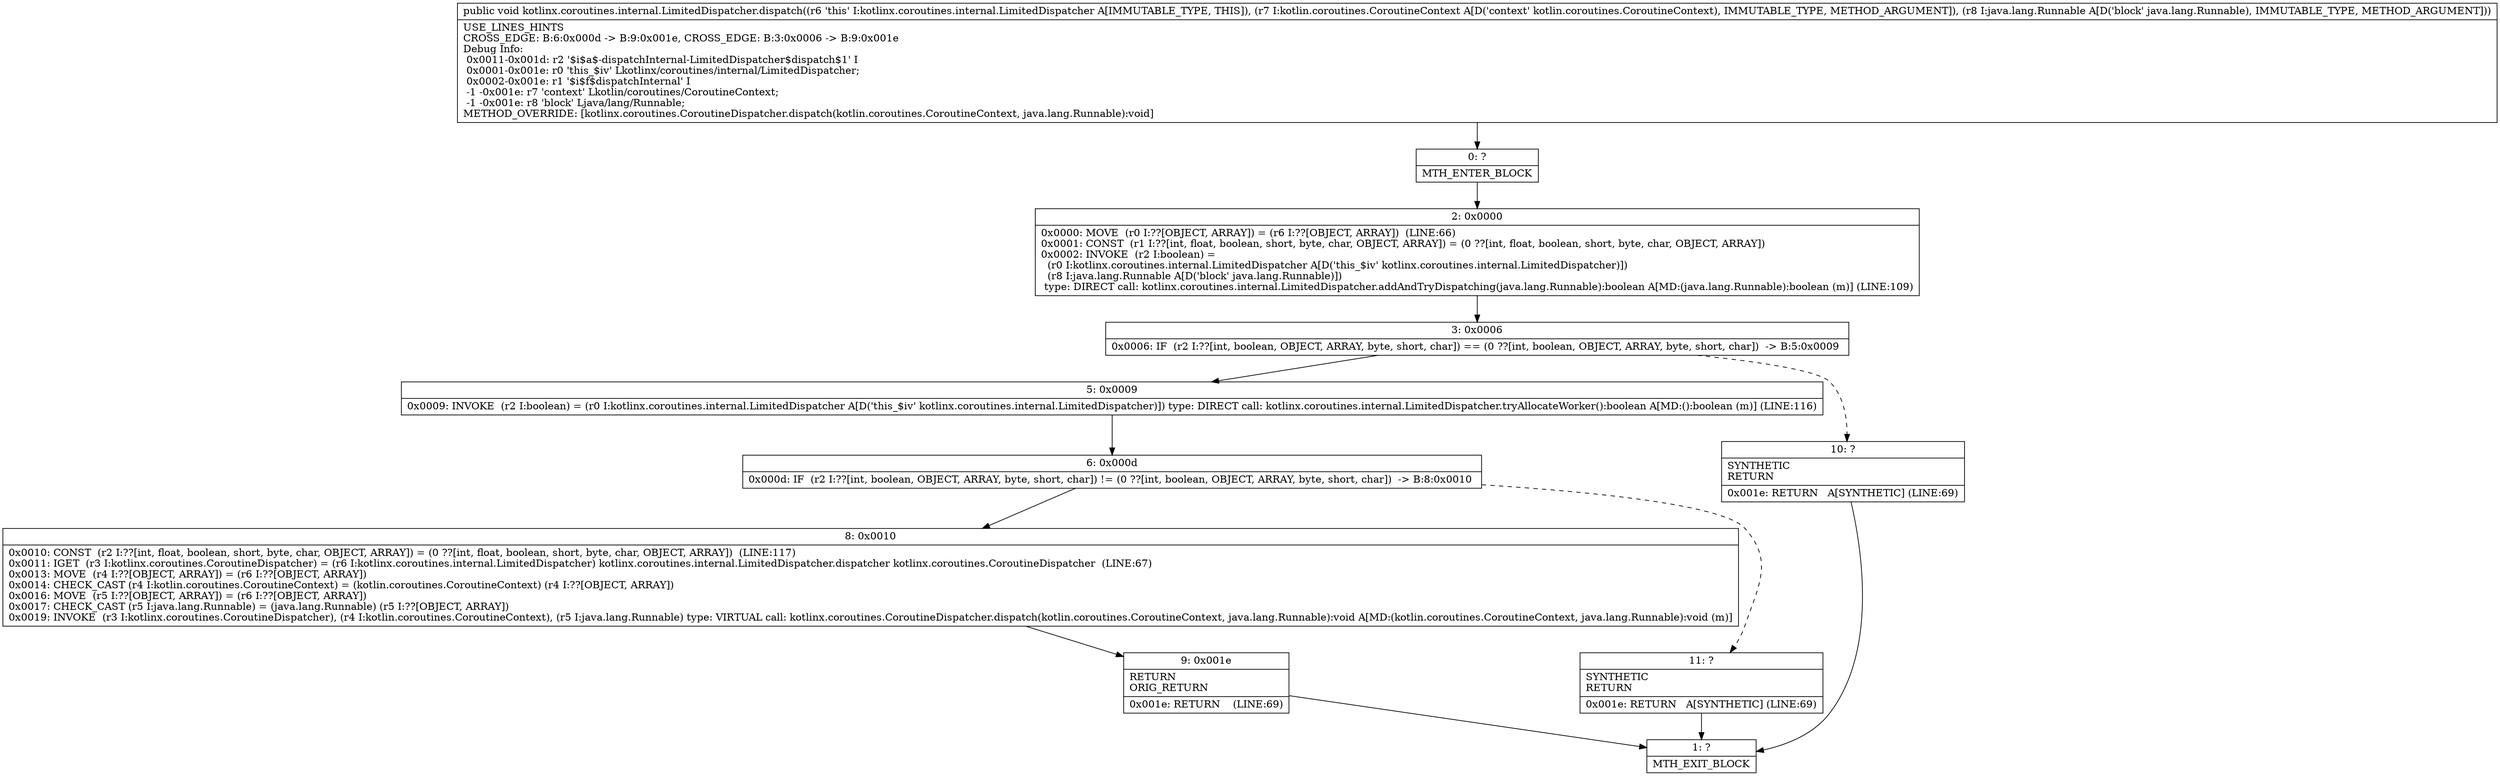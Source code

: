 digraph "CFG forkotlinx.coroutines.internal.LimitedDispatcher.dispatch(Lkotlin\/coroutines\/CoroutineContext;Ljava\/lang\/Runnable;)V" {
Node_0 [shape=record,label="{0\:\ ?|MTH_ENTER_BLOCK\l}"];
Node_2 [shape=record,label="{2\:\ 0x0000|0x0000: MOVE  (r0 I:??[OBJECT, ARRAY]) = (r6 I:??[OBJECT, ARRAY])  (LINE:66)\l0x0001: CONST  (r1 I:??[int, float, boolean, short, byte, char, OBJECT, ARRAY]) = (0 ??[int, float, boolean, short, byte, char, OBJECT, ARRAY]) \l0x0002: INVOKE  (r2 I:boolean) = \l  (r0 I:kotlinx.coroutines.internal.LimitedDispatcher A[D('this_$iv' kotlinx.coroutines.internal.LimitedDispatcher)])\l  (r8 I:java.lang.Runnable A[D('block' java.lang.Runnable)])\l type: DIRECT call: kotlinx.coroutines.internal.LimitedDispatcher.addAndTryDispatching(java.lang.Runnable):boolean A[MD:(java.lang.Runnable):boolean (m)] (LINE:109)\l}"];
Node_3 [shape=record,label="{3\:\ 0x0006|0x0006: IF  (r2 I:??[int, boolean, OBJECT, ARRAY, byte, short, char]) == (0 ??[int, boolean, OBJECT, ARRAY, byte, short, char])  \-\> B:5:0x0009 \l}"];
Node_5 [shape=record,label="{5\:\ 0x0009|0x0009: INVOKE  (r2 I:boolean) = (r0 I:kotlinx.coroutines.internal.LimitedDispatcher A[D('this_$iv' kotlinx.coroutines.internal.LimitedDispatcher)]) type: DIRECT call: kotlinx.coroutines.internal.LimitedDispatcher.tryAllocateWorker():boolean A[MD:():boolean (m)] (LINE:116)\l}"];
Node_6 [shape=record,label="{6\:\ 0x000d|0x000d: IF  (r2 I:??[int, boolean, OBJECT, ARRAY, byte, short, char]) != (0 ??[int, boolean, OBJECT, ARRAY, byte, short, char])  \-\> B:8:0x0010 \l}"];
Node_8 [shape=record,label="{8\:\ 0x0010|0x0010: CONST  (r2 I:??[int, float, boolean, short, byte, char, OBJECT, ARRAY]) = (0 ??[int, float, boolean, short, byte, char, OBJECT, ARRAY])  (LINE:117)\l0x0011: IGET  (r3 I:kotlinx.coroutines.CoroutineDispatcher) = (r6 I:kotlinx.coroutines.internal.LimitedDispatcher) kotlinx.coroutines.internal.LimitedDispatcher.dispatcher kotlinx.coroutines.CoroutineDispatcher  (LINE:67)\l0x0013: MOVE  (r4 I:??[OBJECT, ARRAY]) = (r6 I:??[OBJECT, ARRAY]) \l0x0014: CHECK_CAST (r4 I:kotlin.coroutines.CoroutineContext) = (kotlin.coroutines.CoroutineContext) (r4 I:??[OBJECT, ARRAY]) \l0x0016: MOVE  (r5 I:??[OBJECT, ARRAY]) = (r6 I:??[OBJECT, ARRAY]) \l0x0017: CHECK_CAST (r5 I:java.lang.Runnable) = (java.lang.Runnable) (r5 I:??[OBJECT, ARRAY]) \l0x0019: INVOKE  (r3 I:kotlinx.coroutines.CoroutineDispatcher), (r4 I:kotlin.coroutines.CoroutineContext), (r5 I:java.lang.Runnable) type: VIRTUAL call: kotlinx.coroutines.CoroutineDispatcher.dispatch(kotlin.coroutines.CoroutineContext, java.lang.Runnable):void A[MD:(kotlin.coroutines.CoroutineContext, java.lang.Runnable):void (m)]\l}"];
Node_9 [shape=record,label="{9\:\ 0x001e|RETURN\lORIG_RETURN\l|0x001e: RETURN    (LINE:69)\l}"];
Node_1 [shape=record,label="{1\:\ ?|MTH_EXIT_BLOCK\l}"];
Node_11 [shape=record,label="{11\:\ ?|SYNTHETIC\lRETURN\l|0x001e: RETURN   A[SYNTHETIC] (LINE:69)\l}"];
Node_10 [shape=record,label="{10\:\ ?|SYNTHETIC\lRETURN\l|0x001e: RETURN   A[SYNTHETIC] (LINE:69)\l}"];
MethodNode[shape=record,label="{public void kotlinx.coroutines.internal.LimitedDispatcher.dispatch((r6 'this' I:kotlinx.coroutines.internal.LimitedDispatcher A[IMMUTABLE_TYPE, THIS]), (r7 I:kotlin.coroutines.CoroutineContext A[D('context' kotlin.coroutines.CoroutineContext), IMMUTABLE_TYPE, METHOD_ARGUMENT]), (r8 I:java.lang.Runnable A[D('block' java.lang.Runnable), IMMUTABLE_TYPE, METHOD_ARGUMENT]))  | USE_LINES_HINTS\lCROSS_EDGE: B:6:0x000d \-\> B:9:0x001e, CROSS_EDGE: B:3:0x0006 \-\> B:9:0x001e\lDebug Info:\l  0x0011\-0x001d: r2 '$i$a$\-dispatchInternal\-LimitedDispatcher$dispatch$1' I\l  0x0001\-0x001e: r0 'this_$iv' Lkotlinx\/coroutines\/internal\/LimitedDispatcher;\l  0x0002\-0x001e: r1 '$i$f$dispatchInternal' I\l  \-1 \-0x001e: r7 'context' Lkotlin\/coroutines\/CoroutineContext;\l  \-1 \-0x001e: r8 'block' Ljava\/lang\/Runnable;\lMETHOD_OVERRIDE: [kotlinx.coroutines.CoroutineDispatcher.dispatch(kotlin.coroutines.CoroutineContext, java.lang.Runnable):void]\l}"];
MethodNode -> Node_0;Node_0 -> Node_2;
Node_2 -> Node_3;
Node_3 -> Node_5;
Node_3 -> Node_10[style=dashed];
Node_5 -> Node_6;
Node_6 -> Node_8;
Node_6 -> Node_11[style=dashed];
Node_8 -> Node_9;
Node_9 -> Node_1;
Node_11 -> Node_1;
Node_10 -> Node_1;
}

